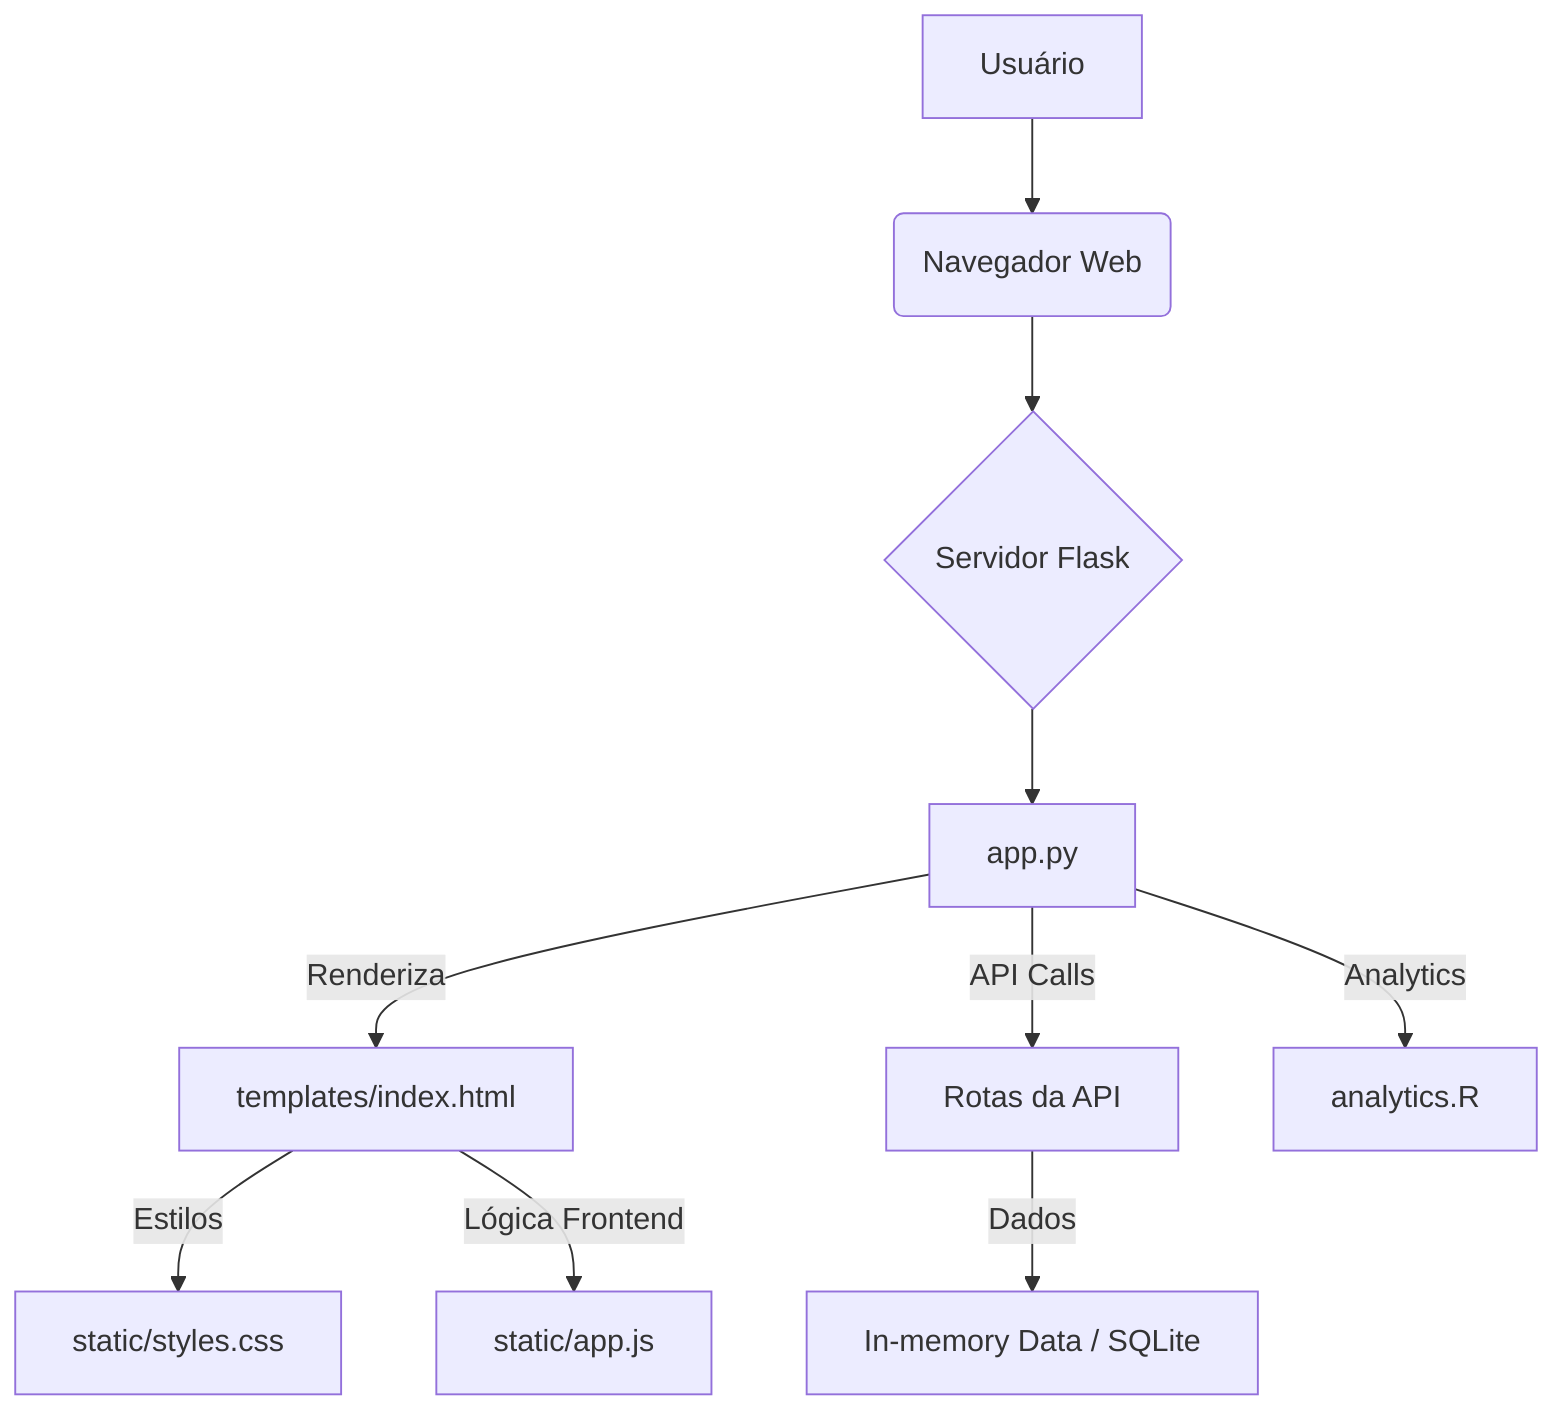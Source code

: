 graph TD
    A[Usuário] --> B(Navegador Web)
    B --> C{Servidor Flask}
    C --> D[app.py]
    D -- Renderiza --> E[templates/index.html]
    D -- API Calls --> F[Rotas da API]
    F -- Dados --> G[In-memory Data / SQLite]
    D -- Analytics --> H[analytics.R]
    E -- Estilos --> I[static/styles.css]
    E -- Lógica Frontend --> J[static/app.js]